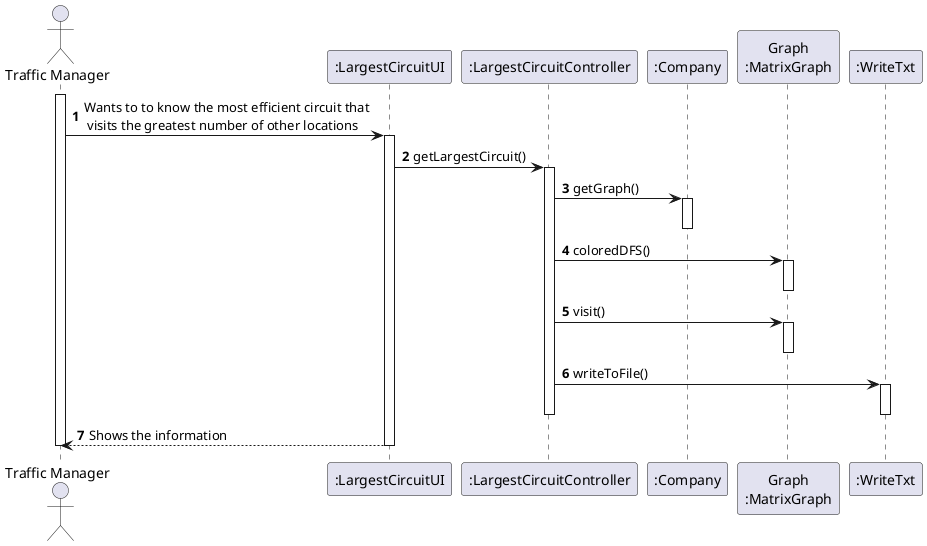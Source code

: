 @startuml

autonumber

actor "Traffic Manager" as TM
participant ":LargestCircuitUI" as UI
participant ":LargestCircuitController" as CTRL
participant ":Company" as COMP
participant "Graph\n:MatrixGraph" as GRAPH
participant ":WriteTxt" as TXT


activate TM

TM -> UI: Wants to to know the most efficient circuit that \n visits the greatest number of other locations

activate UI
UI -> CTRL: getLargestCircuit()
activate CTRL

CTRL -> COMP: getGraph()
activate COMP
deactivate COMP

CTRL -> GRAPH : coloredDFS()
activate GRAPH
deactivate GRAPH

CTRL -> GRAPH : visit()
activate GRAPH
deactivate GRAPH

CTRL -> TXT : writeToFile()
activate TXT
deactivate TXT

deactivate CTRL
UI--> TM: Shows the information
deactivate UI
deactivate TM

@enduml